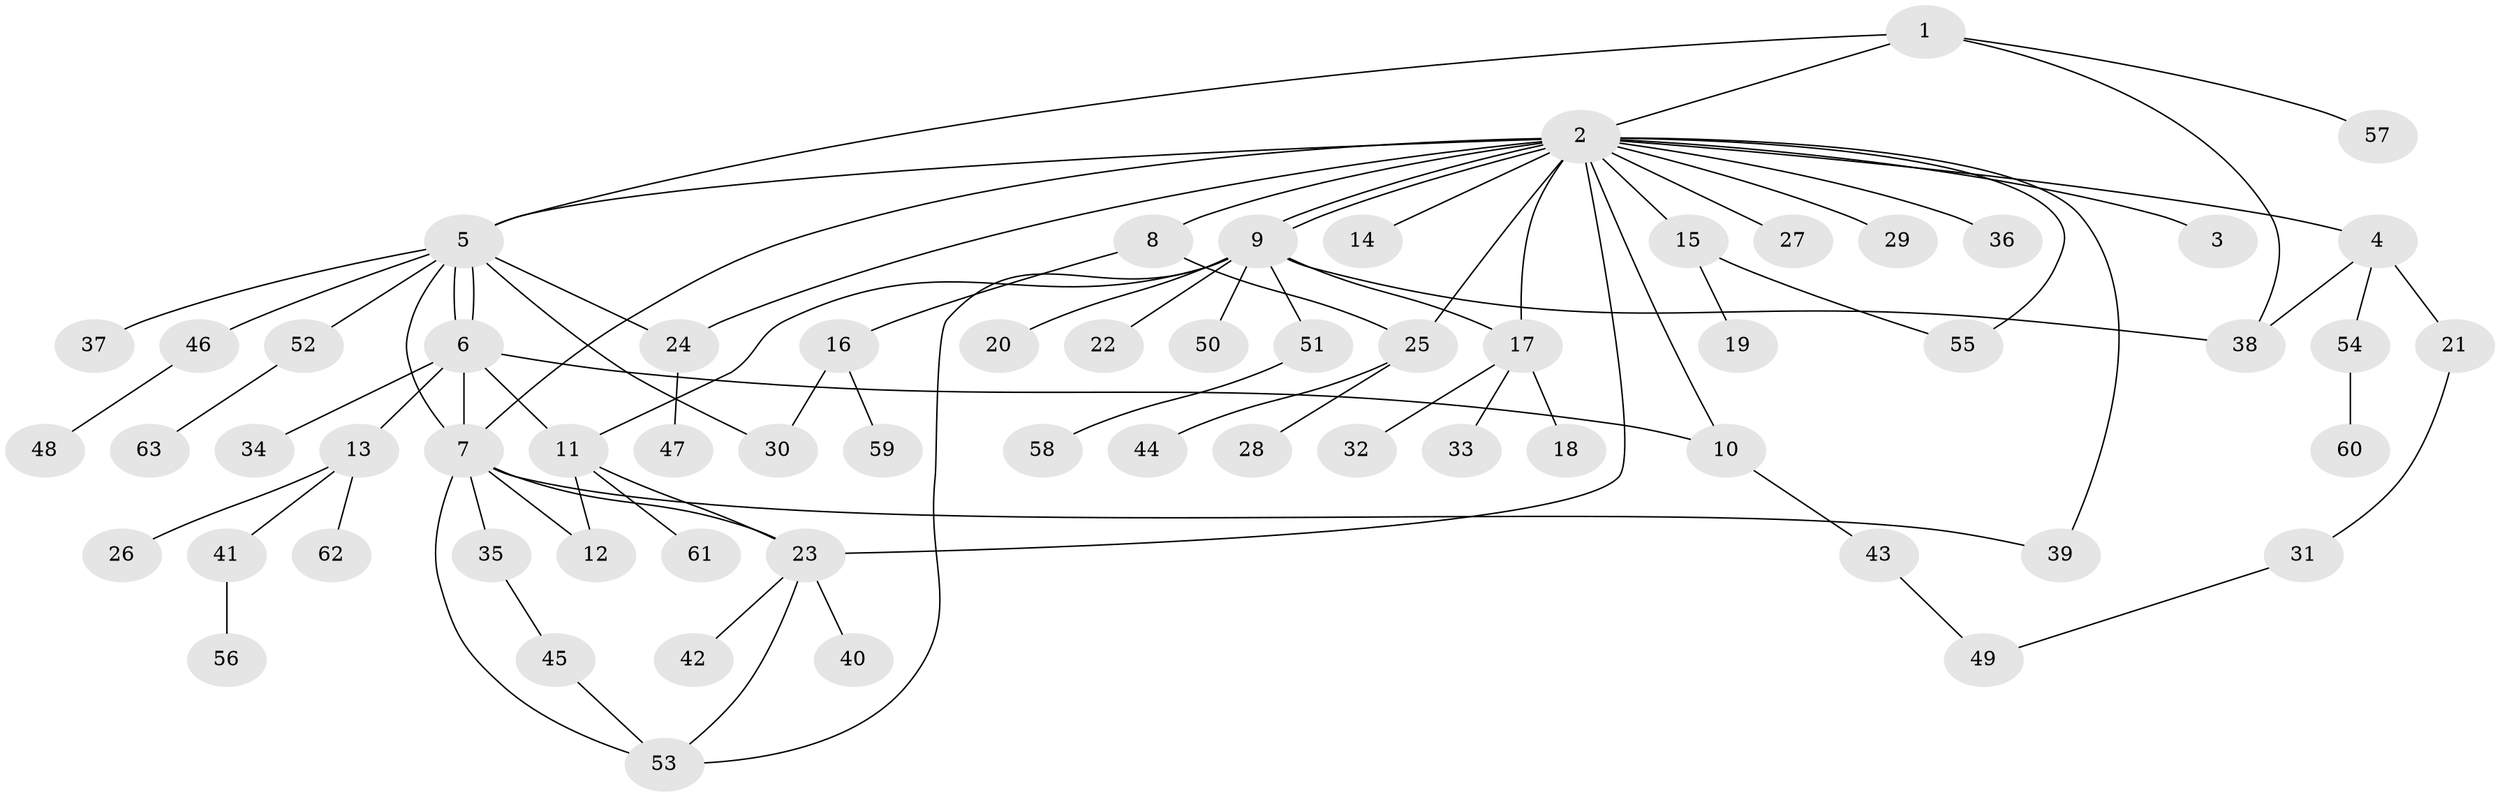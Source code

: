 // Generated by graph-tools (version 1.1) at 2025/11/02/27/25 16:11:11]
// undirected, 63 vertices, 84 edges
graph export_dot {
graph [start="1"]
  node [color=gray90,style=filled];
  1;
  2;
  3;
  4;
  5;
  6;
  7;
  8;
  9;
  10;
  11;
  12;
  13;
  14;
  15;
  16;
  17;
  18;
  19;
  20;
  21;
  22;
  23;
  24;
  25;
  26;
  27;
  28;
  29;
  30;
  31;
  32;
  33;
  34;
  35;
  36;
  37;
  38;
  39;
  40;
  41;
  42;
  43;
  44;
  45;
  46;
  47;
  48;
  49;
  50;
  51;
  52;
  53;
  54;
  55;
  56;
  57;
  58;
  59;
  60;
  61;
  62;
  63;
  1 -- 2;
  1 -- 5;
  1 -- 38;
  1 -- 57;
  2 -- 3;
  2 -- 4;
  2 -- 5;
  2 -- 7;
  2 -- 8;
  2 -- 9;
  2 -- 9;
  2 -- 10;
  2 -- 14;
  2 -- 15;
  2 -- 17;
  2 -- 23;
  2 -- 24;
  2 -- 25;
  2 -- 27;
  2 -- 29;
  2 -- 36;
  2 -- 39;
  2 -- 55;
  4 -- 21;
  4 -- 38;
  4 -- 54;
  5 -- 6;
  5 -- 6;
  5 -- 7;
  5 -- 24;
  5 -- 30;
  5 -- 37;
  5 -- 46;
  5 -- 52;
  6 -- 7;
  6 -- 10;
  6 -- 11;
  6 -- 13;
  6 -- 34;
  7 -- 12;
  7 -- 23;
  7 -- 35;
  7 -- 39;
  7 -- 53;
  8 -- 16;
  8 -- 25;
  9 -- 11;
  9 -- 17;
  9 -- 20;
  9 -- 22;
  9 -- 38;
  9 -- 50;
  9 -- 51;
  9 -- 53;
  10 -- 43;
  11 -- 12;
  11 -- 23;
  11 -- 61;
  13 -- 26;
  13 -- 41;
  13 -- 62;
  15 -- 19;
  15 -- 55;
  16 -- 30;
  16 -- 59;
  17 -- 18;
  17 -- 32;
  17 -- 33;
  21 -- 31;
  23 -- 40;
  23 -- 42;
  23 -- 53;
  24 -- 47;
  25 -- 28;
  25 -- 44;
  31 -- 49;
  35 -- 45;
  41 -- 56;
  43 -- 49;
  45 -- 53;
  46 -- 48;
  51 -- 58;
  52 -- 63;
  54 -- 60;
}
